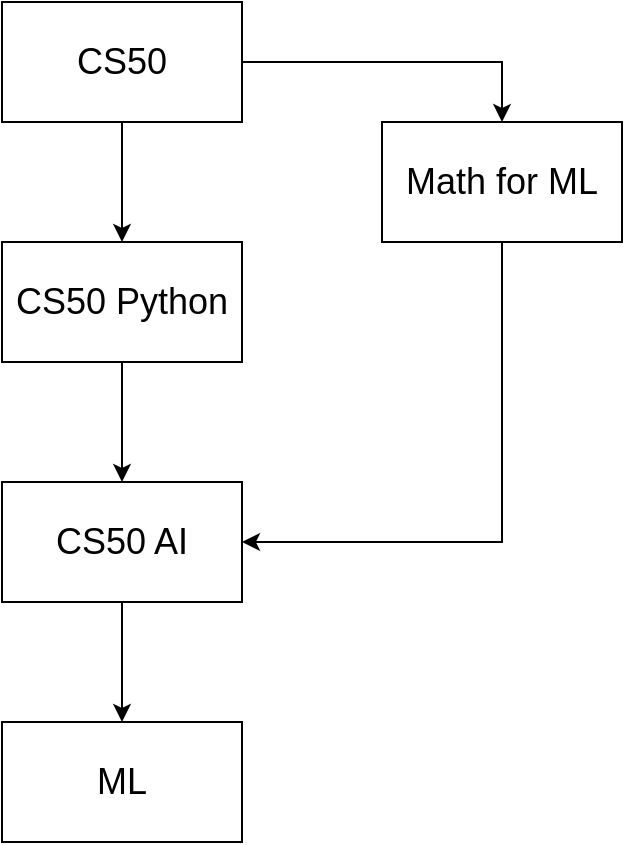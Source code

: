 <mxfile version="22.1.11" type="device">
  <diagram name="Page-1" id="WHdkA0NpwWlM-QKqrMbc">
    <mxGraphModel dx="1290" dy="577" grid="1" gridSize="10" guides="1" tooltips="1" connect="1" arrows="1" fold="1" page="1" pageScale="1" pageWidth="850" pageHeight="1100" math="0" shadow="0">
      <root>
        <mxCell id="0" />
        <mxCell id="1" parent="0" />
        <mxCell id="jTXV50572lzMvlgnT5wl-11" style="edgeStyle=orthogonalEdgeStyle;rounded=0;orthogonalLoop=1;jettySize=auto;html=1;entryX=1;entryY=0.5;entryDx=0;entryDy=0;" parent="1" source="jTXV50572lzMvlgnT5wl-2" target="jTXV50572lzMvlgnT5wl-12" edge="1">
          <mxGeometry relative="1" as="geometry">
            <mxPoint x="410" y="310" as="targetPoint" />
            <Array as="points">
              <mxPoint x="480" y="340" />
            </Array>
          </mxGeometry>
        </mxCell>
        <mxCell id="jTXV50572lzMvlgnT5wl-2" value="&lt;font style=&quot;font-size: 18px;&quot;&gt;Math for ML&lt;/font&gt;" style="rounded=0;whiteSpace=wrap;html=1;" parent="1" vertex="1">
          <mxGeometry x="420" y="130" width="120" height="60" as="geometry" />
        </mxCell>
        <mxCell id="jTXV50572lzMvlgnT5wl-13" style="edgeStyle=orthogonalEdgeStyle;rounded=0;orthogonalLoop=1;jettySize=auto;html=1;exitX=0.5;exitY=1;exitDx=0;exitDy=0;entryX=0.5;entryY=0;entryDx=0;entryDy=0;" parent="1" source="jTXV50572lzMvlgnT5wl-5" target="jTXV50572lzMvlgnT5wl-12" edge="1">
          <mxGeometry relative="1" as="geometry" />
        </mxCell>
        <mxCell id="jTXV50572lzMvlgnT5wl-5" value="&lt;font style=&quot;font-size: 18px;&quot;&gt;CS50 Python&lt;/font&gt;" style="rounded=0;whiteSpace=wrap;html=1;" parent="1" vertex="1">
          <mxGeometry x="230" y="190" width="120" height="60" as="geometry" />
        </mxCell>
        <mxCell id="jTXV50572lzMvlgnT5wl-8" style="edgeStyle=orthogonalEdgeStyle;rounded=0;orthogonalLoop=1;jettySize=auto;html=1;entryX=0.5;entryY=0;entryDx=0;entryDy=0;" parent="1" source="jTXV50572lzMvlgnT5wl-7" target="jTXV50572lzMvlgnT5wl-5" edge="1">
          <mxGeometry relative="1" as="geometry" />
        </mxCell>
        <mxCell id="jTXV50572lzMvlgnT5wl-9" style="edgeStyle=orthogonalEdgeStyle;rounded=0;orthogonalLoop=1;jettySize=auto;html=1;entryX=0.5;entryY=0;entryDx=0;entryDy=0;" parent="1" source="jTXV50572lzMvlgnT5wl-7" target="jTXV50572lzMvlgnT5wl-2" edge="1">
          <mxGeometry relative="1" as="geometry" />
        </mxCell>
        <mxCell id="jTXV50572lzMvlgnT5wl-7" value="&lt;font style=&quot;font-size: 18px;&quot;&gt;CS50&lt;/font&gt;" style="rounded=0;whiteSpace=wrap;html=1;" parent="1" vertex="1">
          <mxGeometry x="230" y="70" width="120" height="60" as="geometry" />
        </mxCell>
        <mxCell id="jTXV50572lzMvlgnT5wl-15" style="edgeStyle=orthogonalEdgeStyle;rounded=0;orthogonalLoop=1;jettySize=auto;html=1;" parent="1" source="jTXV50572lzMvlgnT5wl-12" target="jTXV50572lzMvlgnT5wl-14" edge="1">
          <mxGeometry relative="1" as="geometry" />
        </mxCell>
        <mxCell id="jTXV50572lzMvlgnT5wl-12" value="&lt;font style=&quot;font-size: 18px;&quot;&gt;CS50 AI&lt;/font&gt;" style="rounded=0;whiteSpace=wrap;html=1;" parent="1" vertex="1">
          <mxGeometry x="230" y="310" width="120" height="60" as="geometry" />
        </mxCell>
        <mxCell id="jTXV50572lzMvlgnT5wl-14" value="&lt;font style=&quot;font-size: 18px;&quot;&gt;ML&lt;/font&gt;" style="rounded=0;whiteSpace=wrap;html=1;" parent="1" vertex="1">
          <mxGeometry x="230" y="430" width="120" height="60" as="geometry" />
        </mxCell>
      </root>
    </mxGraphModel>
  </diagram>
</mxfile>
